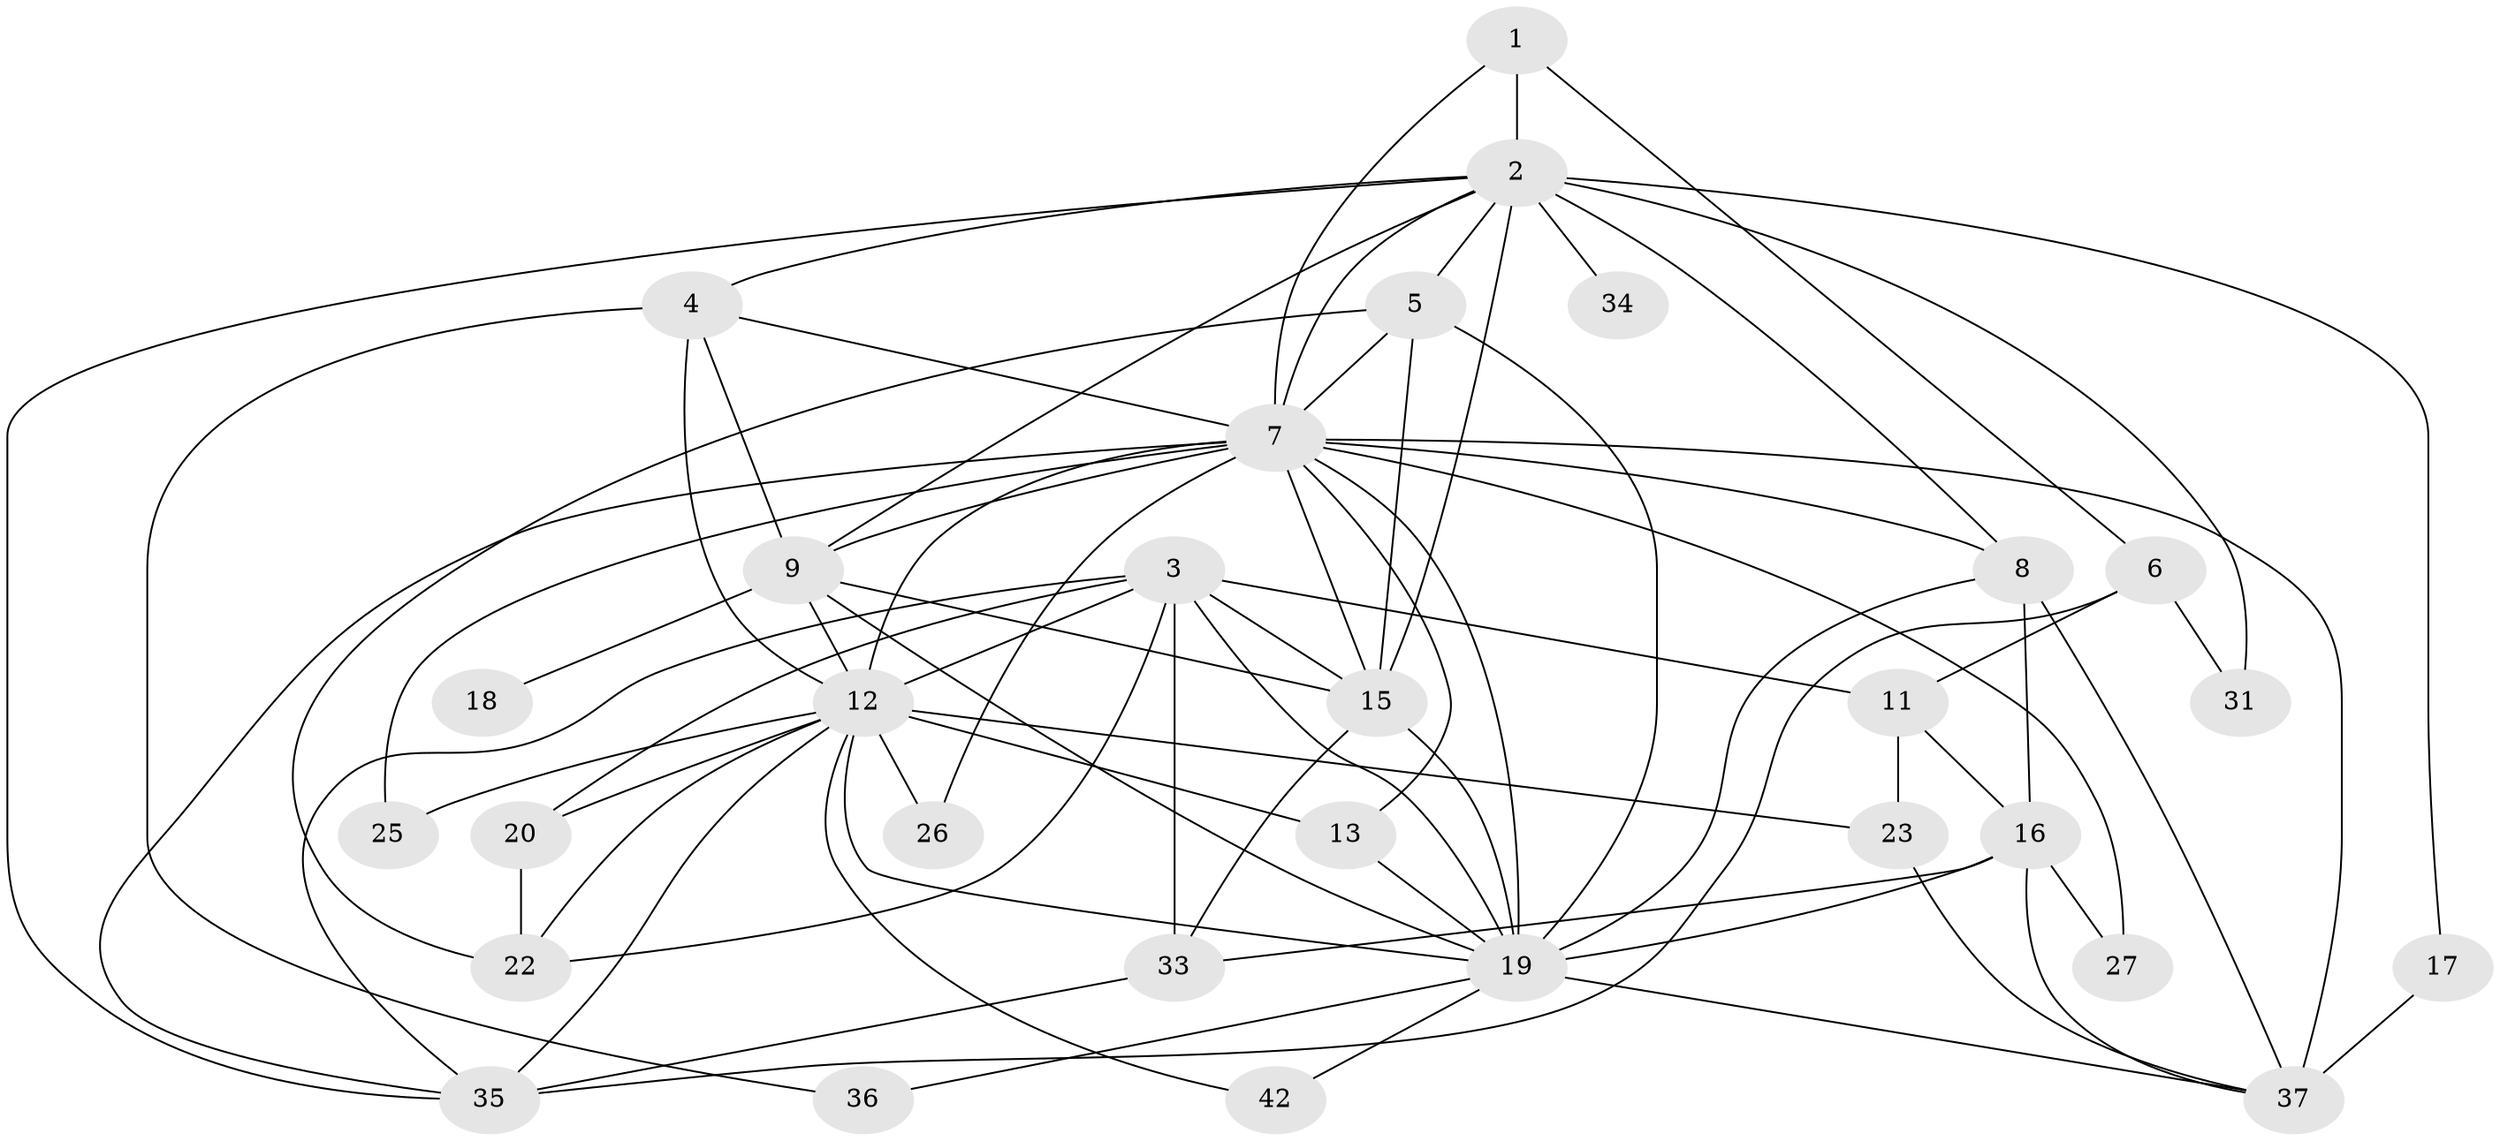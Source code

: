// original degree distribution, {2: 0.2571428571428571, 4: 0.16428571428571428, 5: 0.07857142857142857, 3: 0.22142857142857142, 1: 0.15714285714285714, 0: 0.07857142857142857, 7: 0.007142857142857143, 6: 0.02857142857142857, 13: 0.007142857142857143}
// Generated by graph-tools (version 1.1) at 2025/48/03/04/25 22:48:30]
// undirected, 30 vertices, 75 edges
graph export_dot {
  node [color=gray90,style=filled];
  1;
  2;
  3;
  4;
  5;
  6;
  7;
  8;
  9;
  11;
  12;
  13;
  15;
  16;
  17;
  18;
  19;
  20;
  22;
  23;
  25;
  26;
  27;
  31;
  33;
  34;
  35;
  36;
  37;
  42;
  1 -- 2 [weight=1.0];
  1 -- 6 [weight=1.0];
  1 -- 7 [weight=1.0];
  2 -- 4 [weight=1.0];
  2 -- 5 [weight=2.0];
  2 -- 7 [weight=1.0];
  2 -- 8 [weight=2.0];
  2 -- 9 [weight=2.0];
  2 -- 15 [weight=4.0];
  2 -- 17 [weight=1.0];
  2 -- 31 [weight=1.0];
  2 -- 34 [weight=1.0];
  2 -- 35 [weight=1.0];
  3 -- 11 [weight=1.0];
  3 -- 12 [weight=1.0];
  3 -- 15 [weight=2.0];
  3 -- 19 [weight=1.0];
  3 -- 20 [weight=2.0];
  3 -- 22 [weight=1.0];
  3 -- 33 [weight=2.0];
  3 -- 35 [weight=1.0];
  4 -- 7 [weight=1.0];
  4 -- 9 [weight=1.0];
  4 -- 12 [weight=1.0];
  4 -- 36 [weight=1.0];
  5 -- 7 [weight=1.0];
  5 -- 15 [weight=1.0];
  5 -- 19 [weight=2.0];
  5 -- 22 [weight=2.0];
  6 -- 11 [weight=1.0];
  6 -- 31 [weight=1.0];
  6 -- 35 [weight=1.0];
  7 -- 8 [weight=1.0];
  7 -- 9 [weight=1.0];
  7 -- 12 [weight=3.0];
  7 -- 13 [weight=1.0];
  7 -- 15 [weight=1.0];
  7 -- 19 [weight=2.0];
  7 -- 25 [weight=1.0];
  7 -- 26 [weight=1.0];
  7 -- 27 [weight=2.0];
  7 -- 35 [weight=1.0];
  7 -- 37 [weight=2.0];
  8 -- 16 [weight=1.0];
  8 -- 19 [weight=1.0];
  8 -- 37 [weight=1.0];
  9 -- 12 [weight=1.0];
  9 -- 15 [weight=1.0];
  9 -- 18 [weight=1.0];
  9 -- 19 [weight=1.0];
  11 -- 16 [weight=2.0];
  11 -- 23 [weight=2.0];
  12 -- 13 [weight=2.0];
  12 -- 19 [weight=1.0];
  12 -- 20 [weight=1.0];
  12 -- 22 [weight=1.0];
  12 -- 23 [weight=1.0];
  12 -- 25 [weight=1.0];
  12 -- 26 [weight=2.0];
  12 -- 35 [weight=1.0];
  12 -- 42 [weight=1.0];
  13 -- 19 [weight=1.0];
  15 -- 19 [weight=3.0];
  15 -- 33 [weight=1.0];
  16 -- 19 [weight=1.0];
  16 -- 27 [weight=1.0];
  16 -- 33 [weight=1.0];
  16 -- 37 [weight=1.0];
  17 -- 37 [weight=2.0];
  19 -- 36 [weight=1.0];
  19 -- 37 [weight=1.0];
  19 -- 42 [weight=1.0];
  20 -- 22 [weight=1.0];
  23 -- 37 [weight=1.0];
  33 -- 35 [weight=1.0];
}

